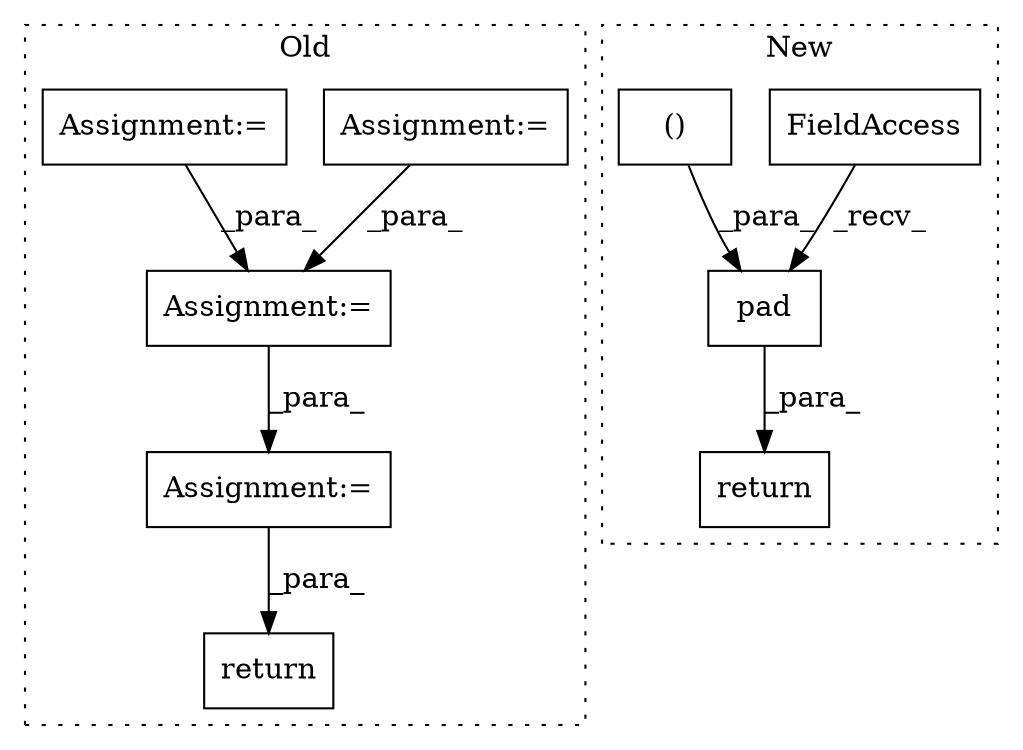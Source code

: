 digraph G {
subgraph cluster0 {
1 [label="return" a="41" s="3963" l="7" shape="box"];
4 [label="Assignment:=" a="7" s="3377" l="3" shape="box"];
6 [label="Assignment:=" a="7" s="3419" l="7" shape="box"];
8 [label="Assignment:=" a="7" s="3598" l="1" shape="box"];
9 [label="Assignment:=" a="7" s="3904" l="1" shape="box"];
label = "Old";
style="dotted";
}
subgraph cluster1 {
2 [label="pad" a="32" s="4638,4723" l="4,2" shape="box"];
3 [label="return" a="41" s="4805" l="12" shape="box"];
5 [label="FieldAccess" a="22" s="4618" l="5" shape="box"];
7 [label="()" a="106" s="4651" l="72" shape="box"];
label = "New";
style="dotted";
}
2 -> 3 [label="_para_"];
4 -> 8 [label="_para_"];
5 -> 2 [label="_recv_"];
6 -> 8 [label="_para_"];
7 -> 2 [label="_para_"];
8 -> 9 [label="_para_"];
9 -> 1 [label="_para_"];
}